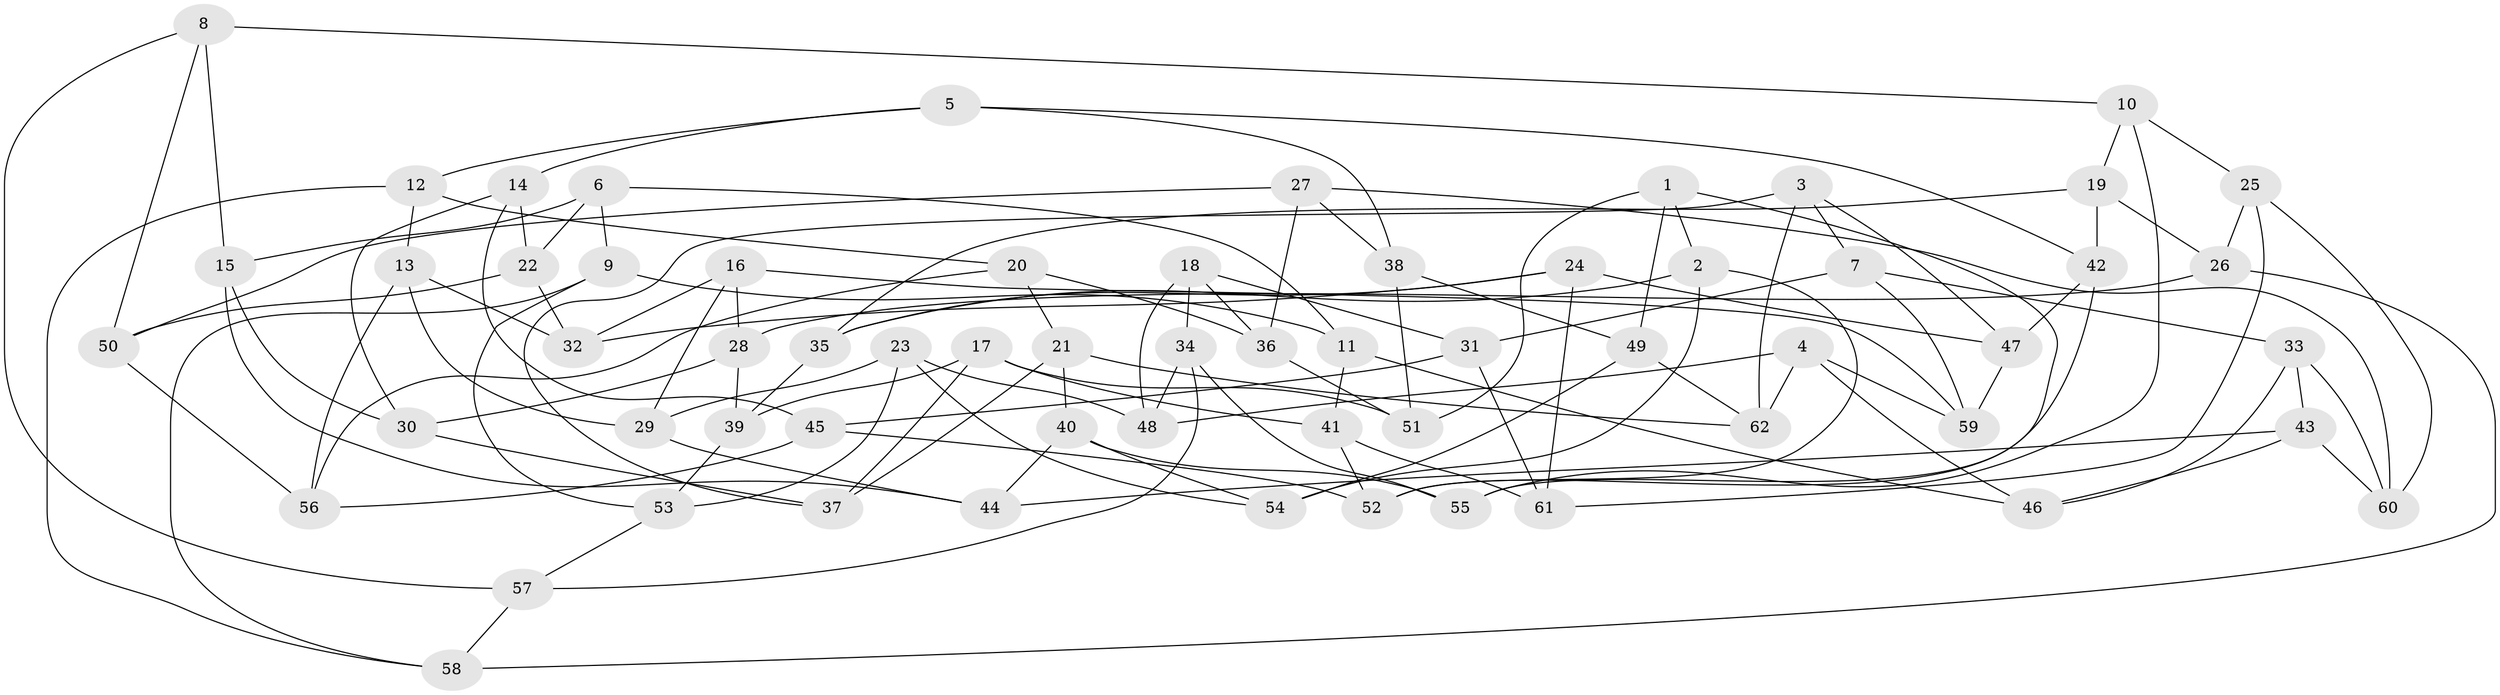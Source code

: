 // Generated by graph-tools (version 1.1) at 2025/59/03/09/25 04:59:05]
// undirected, 62 vertices, 124 edges
graph export_dot {
graph [start="1"]
  node [color=gray90,style=filled];
  1;
  2;
  3;
  4;
  5;
  6;
  7;
  8;
  9;
  10;
  11;
  12;
  13;
  14;
  15;
  16;
  17;
  18;
  19;
  20;
  21;
  22;
  23;
  24;
  25;
  26;
  27;
  28;
  29;
  30;
  31;
  32;
  33;
  34;
  35;
  36;
  37;
  38;
  39;
  40;
  41;
  42;
  43;
  44;
  45;
  46;
  47;
  48;
  49;
  50;
  51;
  52;
  53;
  54;
  55;
  56;
  57;
  58;
  59;
  60;
  61;
  62;
  1 -- 55;
  1 -- 2;
  1 -- 49;
  1 -- 51;
  2 -- 35;
  2 -- 54;
  2 -- 52;
  3 -- 37;
  3 -- 62;
  3 -- 47;
  3 -- 7;
  4 -- 48;
  4 -- 59;
  4 -- 62;
  4 -- 46;
  5 -- 42;
  5 -- 12;
  5 -- 38;
  5 -- 14;
  6 -- 22;
  6 -- 11;
  6 -- 9;
  6 -- 15;
  7 -- 59;
  7 -- 31;
  7 -- 33;
  8 -- 10;
  8 -- 50;
  8 -- 15;
  8 -- 57;
  9 -- 53;
  9 -- 58;
  9 -- 11;
  10 -- 19;
  10 -- 55;
  10 -- 25;
  11 -- 41;
  11 -- 46;
  12 -- 58;
  12 -- 13;
  12 -- 20;
  13 -- 29;
  13 -- 56;
  13 -- 32;
  14 -- 22;
  14 -- 30;
  14 -- 45;
  15 -- 44;
  15 -- 30;
  16 -- 32;
  16 -- 59;
  16 -- 28;
  16 -- 29;
  17 -- 39;
  17 -- 37;
  17 -- 41;
  17 -- 51;
  18 -- 34;
  18 -- 48;
  18 -- 36;
  18 -- 31;
  19 -- 26;
  19 -- 42;
  19 -- 35;
  20 -- 21;
  20 -- 56;
  20 -- 36;
  21 -- 62;
  21 -- 40;
  21 -- 37;
  22 -- 50;
  22 -- 32;
  23 -- 53;
  23 -- 48;
  23 -- 54;
  23 -- 29;
  24 -- 61;
  24 -- 32;
  24 -- 35;
  24 -- 47;
  25 -- 26;
  25 -- 60;
  25 -- 61;
  26 -- 28;
  26 -- 58;
  27 -- 36;
  27 -- 38;
  27 -- 60;
  27 -- 50;
  28 -- 30;
  28 -- 39;
  29 -- 44;
  30 -- 37;
  31 -- 61;
  31 -- 45;
  33 -- 46;
  33 -- 60;
  33 -- 43;
  34 -- 48;
  34 -- 55;
  34 -- 57;
  35 -- 39;
  36 -- 51;
  38 -- 49;
  38 -- 51;
  39 -- 53;
  40 -- 44;
  40 -- 55;
  40 -- 54;
  41 -- 61;
  41 -- 52;
  42 -- 52;
  42 -- 47;
  43 -- 44;
  43 -- 46;
  43 -- 60;
  45 -- 52;
  45 -- 56;
  47 -- 59;
  49 -- 62;
  49 -- 54;
  50 -- 56;
  53 -- 57;
  57 -- 58;
}
